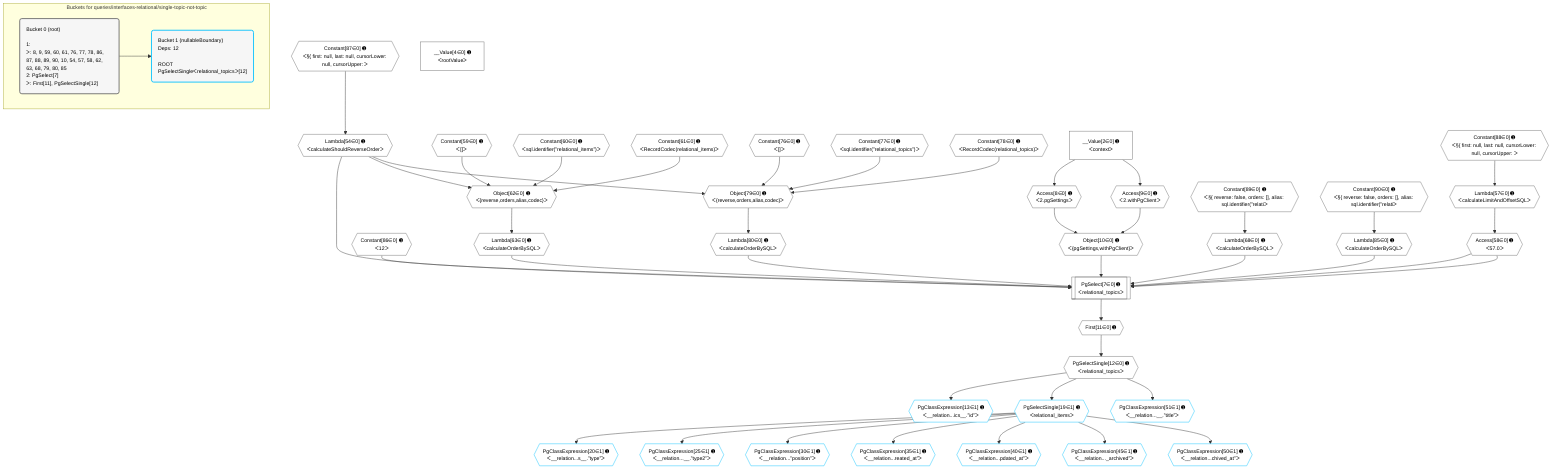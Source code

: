 %%{init: {'themeVariables': { 'fontSize': '12px'}}}%%
graph TD
    classDef path fill:#eee,stroke:#000,color:#000
    classDef plan fill:#fff,stroke-width:1px,color:#000
    classDef itemplan fill:#fff,stroke-width:2px,color:#000
    classDef unbatchedplan fill:#dff,stroke-width:1px,color:#000
    classDef sideeffectplan fill:#fcc,stroke-width:2px,color:#000
    classDef bucket fill:#f6f6f6,color:#000,stroke-width:2px,text-align:left


    %% plan dependencies
    PgSelect7[["PgSelect[7∈0] ➊<br />ᐸrelational_topicsᐳ"]]:::plan
    Object10{{"Object[10∈0] ➊<br />ᐸ{pgSettings,withPgClient}ᐳ"}}:::plan
    Constant86{{"Constant[86∈0] ➊<br />ᐸ12ᐳ"}}:::plan
    Access58{{"Access[58∈0] ➊<br />ᐸ57.0ᐳ"}}:::plan
    Lambda63{{"Lambda[63∈0] ➊<br />ᐸcalculateOrderBySQLᐳ"}}:::plan
    Lambda68{{"Lambda[68∈0] ➊<br />ᐸcalculateOrderBySQLᐳ"}}:::plan
    Lambda54{{"Lambda[54∈0] ➊<br />ᐸcalculateShouldReverseOrderᐳ"}}:::plan
    Lambda80{{"Lambda[80∈0] ➊<br />ᐸcalculateOrderBySQLᐳ"}}:::plan
    Lambda85{{"Lambda[85∈0] ➊<br />ᐸcalculateOrderBySQLᐳ"}}:::plan
    Object10 & Constant86 & Access58 & Lambda63 & Lambda68 & Lambda54 & Access58 & Lambda80 & Lambda85 --> PgSelect7
    Object62{{"Object[62∈0] ➊<br />ᐸ{reverse,orders,alias,codec}ᐳ"}}:::plan
    Constant59{{"Constant[59∈0] ➊<br />ᐸ[]ᐳ"}}:::plan
    Constant60{{"Constant[60∈0] ➊<br />ᐸsql.identifier(”relational_items”)ᐳ"}}:::plan
    Constant61{{"Constant[61∈0] ➊<br />ᐸRecordCodec(relational_items)ᐳ"}}:::plan
    Lambda54 & Constant59 & Constant60 & Constant61 --> Object62
    Object79{{"Object[79∈0] ➊<br />ᐸ{reverse,orders,alias,codec}ᐳ"}}:::plan
    Constant76{{"Constant[76∈0] ➊<br />ᐸ[]ᐳ"}}:::plan
    Constant77{{"Constant[77∈0] ➊<br />ᐸsql.identifier(”relational_topics”)ᐳ"}}:::plan
    Constant78{{"Constant[78∈0] ➊<br />ᐸRecordCodec(relational_topics)ᐳ"}}:::plan
    Lambda54 & Constant76 & Constant77 & Constant78 --> Object79
    Access8{{"Access[8∈0] ➊<br />ᐸ2.pgSettingsᐳ"}}:::plan
    Access9{{"Access[9∈0] ➊<br />ᐸ2.withPgClientᐳ"}}:::plan
    Access8 & Access9 --> Object10
    __Value2["__Value[2∈0] ➊<br />ᐸcontextᐳ"]:::plan
    __Value2 --> Access8
    __Value2 --> Access9
    First11{{"First[11∈0] ➊"}}:::plan
    PgSelect7 --> First11
    PgSelectSingle12{{"PgSelectSingle[12∈0] ➊<br />ᐸrelational_topicsᐳ"}}:::plan
    First11 --> PgSelectSingle12
    Constant87{{"Constant[87∈0] ➊<br />ᐸ§{ first: null, last: null, cursorLower: null, cursorUpper: ᐳ"}}:::plan
    Constant87 --> Lambda54
    Lambda57{{"Lambda[57∈0] ➊<br />ᐸcalculateLimitAndOffsetSQLᐳ"}}:::plan
    Constant88{{"Constant[88∈0] ➊<br />ᐸ§{ first: null, last: null, cursorLower: null, cursorUpper: ᐳ"}}:::plan
    Constant88 --> Lambda57
    Lambda57 --> Access58
    Object62 --> Lambda63
    Constant89{{"Constant[89∈0] ➊<br />ᐸ§{ reverse: false, orders: [], alias: sql.identifier(”relatiᐳ"}}:::plan
    Constant89 --> Lambda68
    Object79 --> Lambda80
    Constant90{{"Constant[90∈0] ➊<br />ᐸ§{ reverse: false, orders: [], alias: sql.identifier(”relatiᐳ"}}:::plan
    Constant90 --> Lambda85
    __Value4["__Value[4∈0] ➊<br />ᐸrootValueᐳ"]:::plan
    PgClassExpression13{{"PgClassExpression[13∈1] ➊<br />ᐸ__relation...ics__.”id”ᐳ"}}:::plan
    PgSelectSingle12 --> PgClassExpression13
    PgSelectSingle19{{"PgSelectSingle[19∈1] ➊<br />ᐸrelational_itemsᐳ"}}:::plan
    PgSelectSingle12 --> PgSelectSingle19
    PgClassExpression20{{"PgClassExpression[20∈1] ➊<br />ᐸ__relation...s__.”type”ᐳ"}}:::plan
    PgSelectSingle19 --> PgClassExpression20
    PgClassExpression25{{"PgClassExpression[25∈1] ➊<br />ᐸ__relation...__.”type2”ᐳ"}}:::plan
    PgSelectSingle19 --> PgClassExpression25
    PgClassExpression30{{"PgClassExpression[30∈1] ➊<br />ᐸ__relation...”position”ᐳ"}}:::plan
    PgSelectSingle19 --> PgClassExpression30
    PgClassExpression35{{"PgClassExpression[35∈1] ➊<br />ᐸ__relation...reated_at”ᐳ"}}:::plan
    PgSelectSingle19 --> PgClassExpression35
    PgClassExpression40{{"PgClassExpression[40∈1] ➊<br />ᐸ__relation...pdated_at”ᐳ"}}:::plan
    PgSelectSingle19 --> PgClassExpression40
    PgClassExpression45{{"PgClassExpression[45∈1] ➊<br />ᐸ__relation..._archived”ᐳ"}}:::plan
    PgSelectSingle19 --> PgClassExpression45
    PgClassExpression50{{"PgClassExpression[50∈1] ➊<br />ᐸ__relation...chived_at”ᐳ"}}:::plan
    PgSelectSingle19 --> PgClassExpression50
    PgClassExpression51{{"PgClassExpression[51∈1] ➊<br />ᐸ__relation...__.”title”ᐳ"}}:::plan
    PgSelectSingle12 --> PgClassExpression51

    %% define steps

    subgraph "Buckets for queries/interfaces-relational/single-topic-not-topic"
    Bucket0("Bucket 0 (root)<br /><br />1: <br />ᐳ: 8, 9, 59, 60, 61, 76, 77, 78, 86, 87, 88, 89, 90, 10, 54, 57, 58, 62, 63, 68, 79, 80, 85<br />2: PgSelect[7]<br />ᐳ: First[11], PgSelectSingle[12]"):::bucket
    classDef bucket0 stroke:#696969
    class Bucket0,__Value2,__Value4,PgSelect7,Access8,Access9,Object10,First11,PgSelectSingle12,Lambda54,Lambda57,Access58,Constant59,Constant60,Constant61,Object62,Lambda63,Lambda68,Constant76,Constant77,Constant78,Object79,Lambda80,Lambda85,Constant86,Constant87,Constant88,Constant89,Constant90 bucket0
    Bucket1("Bucket 1 (nullableBoundary)<br />Deps: 12<br /><br />ROOT PgSelectSingleᐸrelational_topicsᐳ[12]"):::bucket
    classDef bucket1 stroke:#00bfff
    class Bucket1,PgClassExpression13,PgSelectSingle19,PgClassExpression20,PgClassExpression25,PgClassExpression30,PgClassExpression35,PgClassExpression40,PgClassExpression45,PgClassExpression50,PgClassExpression51 bucket1
    Bucket0 --> Bucket1
    end